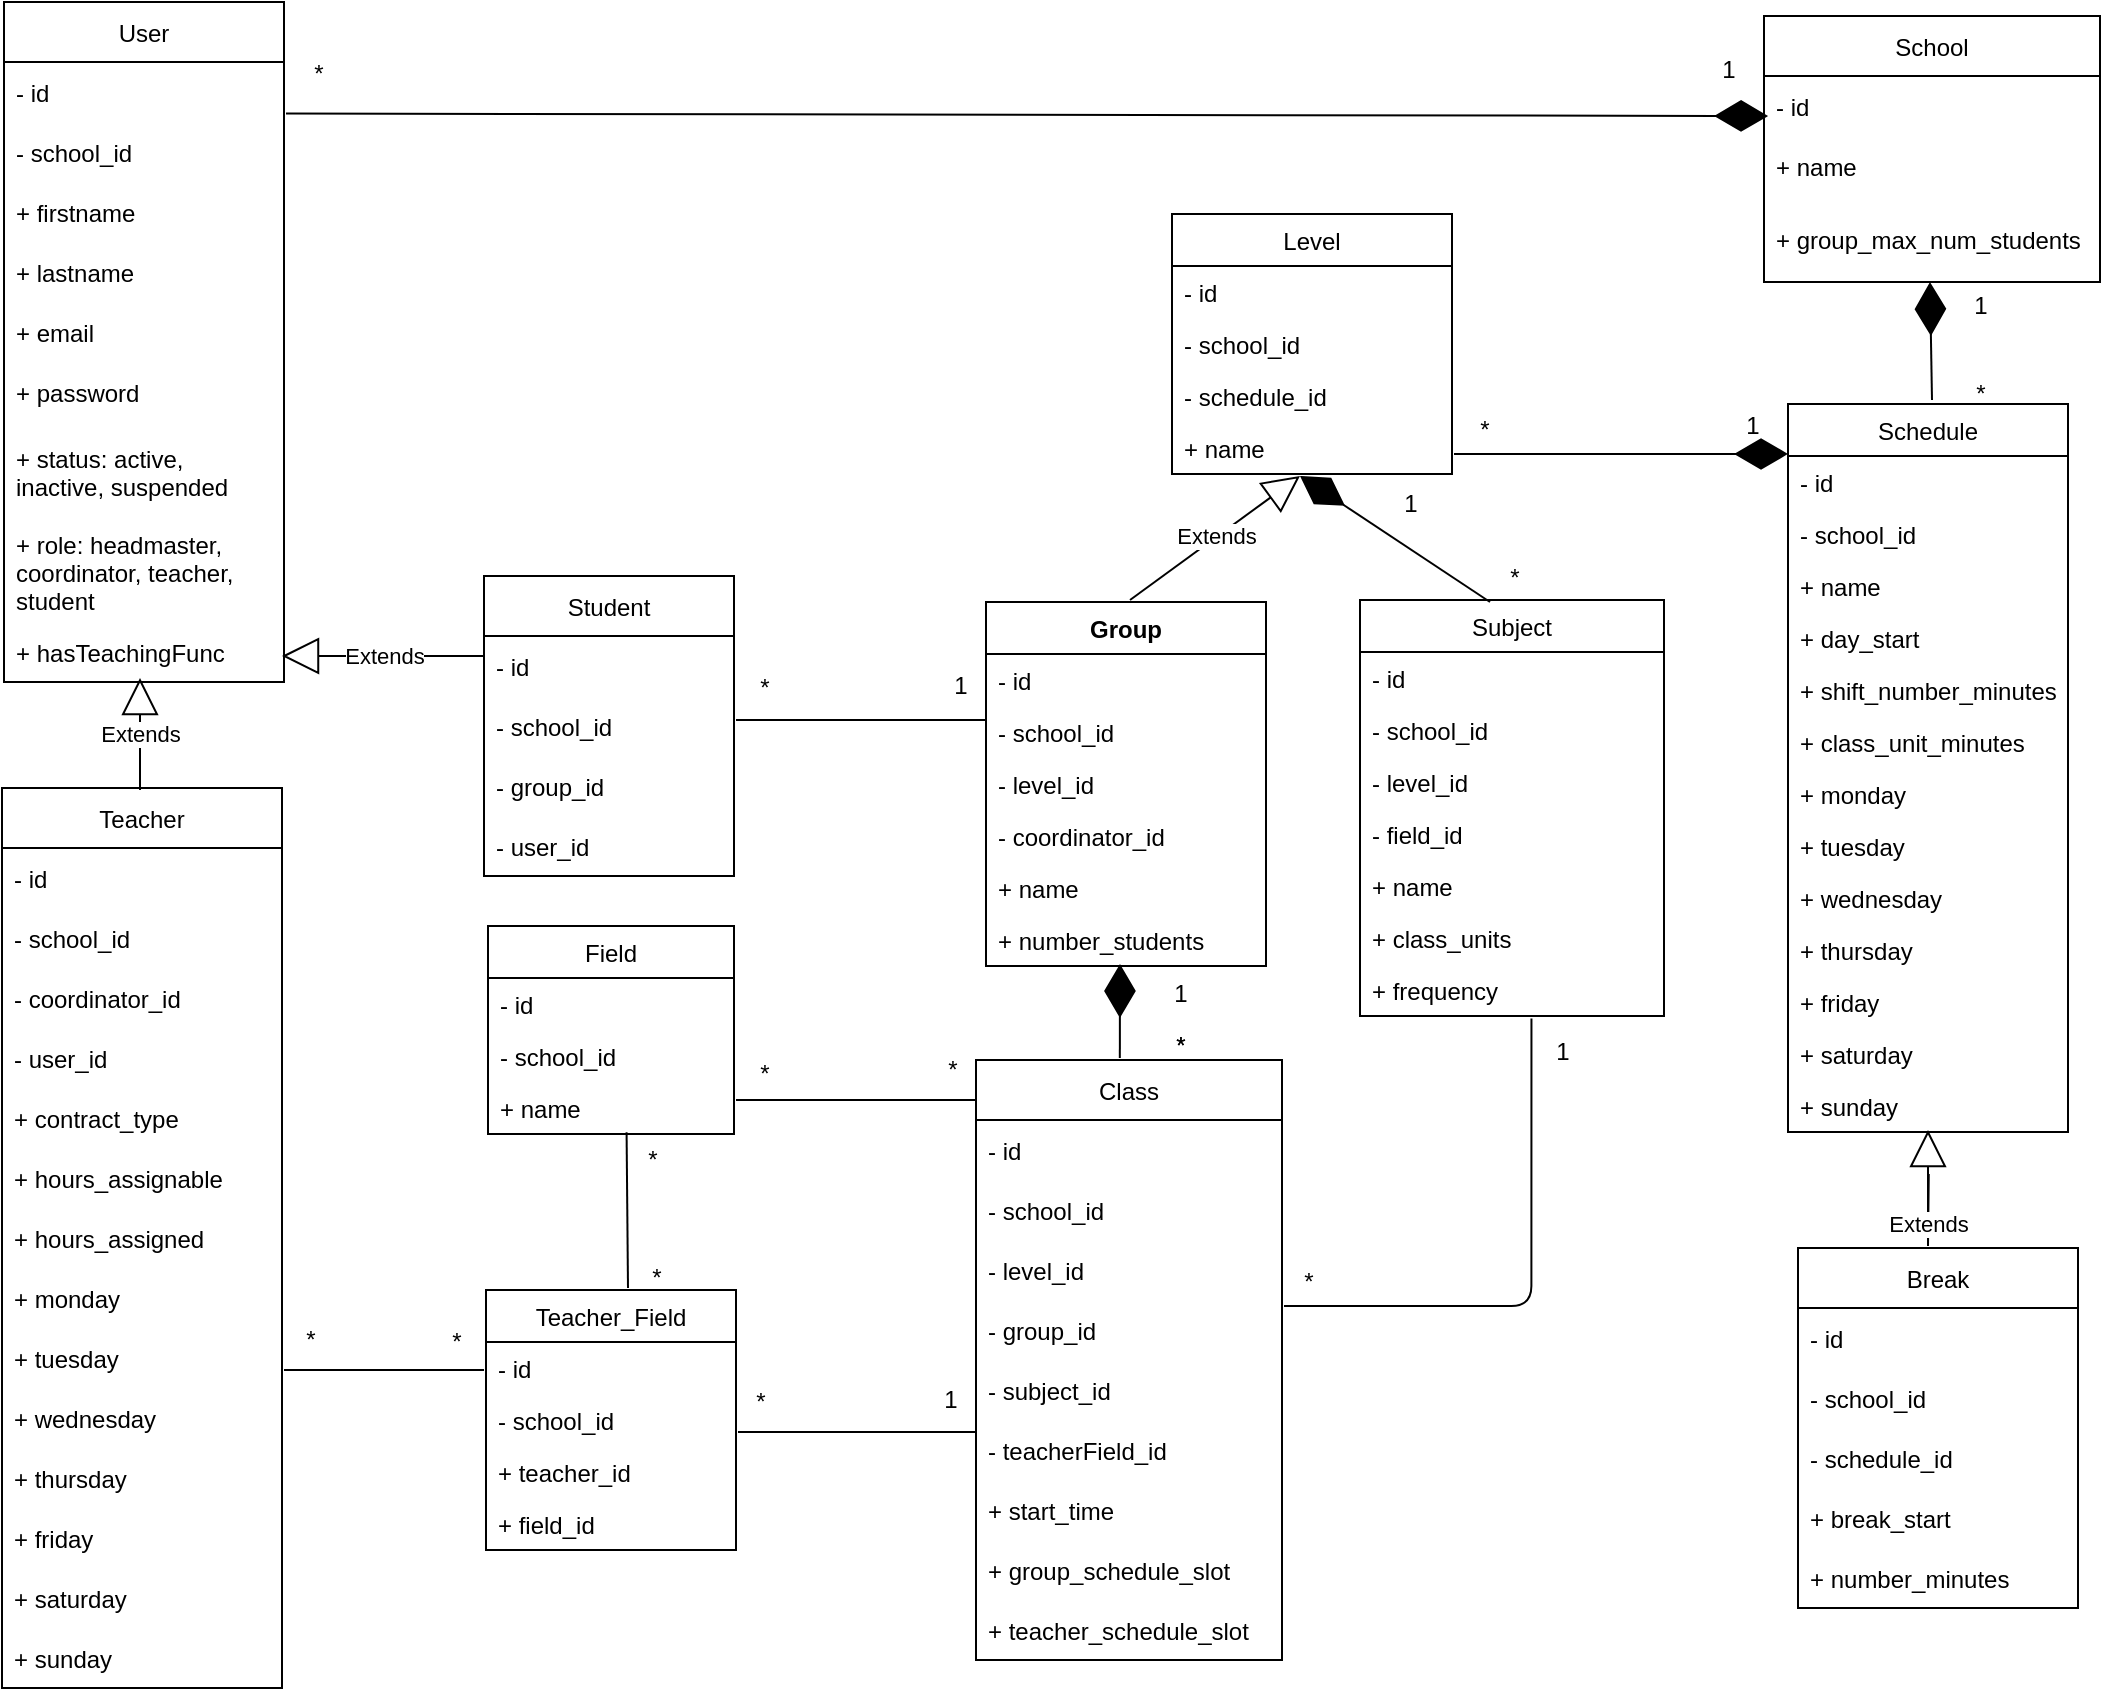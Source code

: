 <mxfile>
    <diagram id="dKwSfpdMRuRXnGm5Fuqc" name="Page-1">
        <mxGraphModel dx="1274" dy="848" grid="1" gridSize="10" guides="1" tooltips="1" connect="1" arrows="1" fold="1" page="1" pageScale="1" pageWidth="1100" pageHeight="850" math="0" shadow="0">
            <root>
                <mxCell id="0"/>
                <mxCell id="1" parent="0"/>
                <mxCell id="171" value="" style="endArrow=diamondThin;endFill=1;endSize=24;html=1;rounded=0;exitX=0.039;exitY=0.825;exitDx=0;exitDy=0;exitPerimeter=0;entryX=0.012;entryY=0.667;entryDx=0;entryDy=0;entryPerimeter=0;" parent="1" target="182" edge="1">
                    <mxGeometry width="160" relative="1" as="geometry">
                        <mxPoint x="169" y="58.75" as="sourcePoint"/>
                        <mxPoint x="900" y="60" as="targetPoint"/>
                    </mxGeometry>
                </mxCell>
                <mxCell id="172" value="User" style="swimlane;fontStyle=0;childLayout=stackLayout;horizontal=1;startSize=30;horizontalStack=0;resizeParent=1;resizeParentMax=0;resizeLast=0;collapsible=1;marginBottom=0;" parent="1" vertex="1">
                    <mxGeometry x="28" y="3" width="140" height="340" as="geometry">
                        <mxRectangle x="260" y="70" width="70" height="30" as="alternateBounds"/>
                    </mxGeometry>
                </mxCell>
                <mxCell id="173" value="- id" style="text;strokeColor=none;fillColor=none;align=left;verticalAlign=middle;spacingLeft=4;spacingRight=4;overflow=hidden;points=[[0,0.5],[1,0.5]];portConstraint=eastwest;rotatable=0;" parent="172" vertex="1">
                    <mxGeometry y="30" width="140" height="30" as="geometry"/>
                </mxCell>
                <mxCell id="174" value="- school_id" style="text;strokeColor=none;fillColor=none;align=left;verticalAlign=middle;spacingLeft=4;spacingRight=4;overflow=hidden;points=[[0,0.5],[1,0.5]];portConstraint=eastwest;rotatable=0;" parent="172" vertex="1">
                    <mxGeometry y="60" width="140" height="30" as="geometry"/>
                </mxCell>
                <mxCell id="175" value="+ firstname" style="text;strokeColor=none;fillColor=none;align=left;verticalAlign=middle;spacingLeft=4;spacingRight=4;overflow=hidden;points=[[0,0.5],[1,0.5]];portConstraint=eastwest;rotatable=0;" parent="172" vertex="1">
                    <mxGeometry y="90" width="140" height="30" as="geometry"/>
                </mxCell>
                <mxCell id="176" value="+ lastname" style="text;strokeColor=none;fillColor=none;align=left;verticalAlign=middle;spacingLeft=4;spacingRight=4;overflow=hidden;points=[[0,0.5],[1,0.5]];portConstraint=eastwest;rotatable=0;" parent="172" vertex="1">
                    <mxGeometry y="120" width="140" height="30" as="geometry"/>
                </mxCell>
                <mxCell id="177" value="+ email" style="text;strokeColor=none;fillColor=none;align=left;verticalAlign=middle;spacingLeft=4;spacingRight=4;overflow=hidden;points=[[0,0.5],[1,0.5]];portConstraint=eastwest;rotatable=0;" parent="172" vertex="1">
                    <mxGeometry y="150" width="140" height="30" as="geometry"/>
                </mxCell>
                <mxCell id="178" value="+ password" style="text;strokeColor=none;fillColor=none;align=left;verticalAlign=middle;spacingLeft=4;spacingRight=4;overflow=hidden;points=[[0,0.5],[1,0.5]];portConstraint=eastwest;rotatable=0;" parent="172" vertex="1">
                    <mxGeometry y="180" width="140" height="30" as="geometry"/>
                </mxCell>
                <mxCell id="179" value="+ status: active,&#10;inactive, suspended" style="text;strokeColor=none;fillColor=none;align=left;verticalAlign=middle;spacingLeft=4;spacingRight=4;overflow=hidden;points=[[0,0.5],[1,0.5]];portConstraint=eastwest;rotatable=0;" parent="172" vertex="1">
                    <mxGeometry y="210" width="140" height="50" as="geometry"/>
                </mxCell>
                <mxCell id="180" value="+ role: headmaster,&#10;coordinator, teacher, &#10;student" style="text;strokeColor=none;fillColor=none;align=left;verticalAlign=middle;spacingLeft=4;spacingRight=4;overflow=hidden;points=[[0,0.5],[1,0.5]];portConstraint=eastwest;rotatable=0;" parent="172" vertex="1">
                    <mxGeometry y="260" width="140" height="50" as="geometry"/>
                </mxCell>
                <mxCell id="277" value="+ hasTeachingFunc" style="text;strokeColor=none;fillColor=none;align=left;verticalAlign=middle;spacingLeft=4;spacingRight=4;overflow=hidden;points=[[0,0.5],[1,0.5]];portConstraint=eastwest;rotatable=0;" parent="172" vertex="1">
                    <mxGeometry y="310" width="140" height="30" as="geometry"/>
                </mxCell>
                <mxCell id="181" value="School" style="swimlane;fontStyle=0;childLayout=stackLayout;horizontal=1;startSize=30;horizontalStack=0;resizeParent=1;resizeParentMax=0;resizeLast=0;collapsible=1;marginBottom=0;strokeColor=default;fillColor=none;" parent="1" vertex="1">
                    <mxGeometry x="908" y="10" width="168" height="133" as="geometry"/>
                </mxCell>
                <mxCell id="182" value="- id" style="text;strokeColor=none;fillColor=none;align=left;verticalAlign=middle;spacingLeft=4;spacingRight=4;overflow=hidden;points=[[0,0.5],[1,0.5]];portConstraint=eastwest;rotatable=0;" parent="181" vertex="1">
                    <mxGeometry y="30" width="168" height="30" as="geometry"/>
                </mxCell>
                <mxCell id="183" value="+ name" style="text;strokeColor=none;fillColor=none;align=left;verticalAlign=middle;spacingLeft=4;spacingRight=4;overflow=hidden;points=[[0,0.5],[1,0.5]];portConstraint=eastwest;rotatable=0;" parent="181" vertex="1">
                    <mxGeometry y="60" width="168" height="30" as="geometry"/>
                </mxCell>
                <mxCell id="351" value="+ group_max_num_students" style="text;strokeColor=none;fillColor=none;align=left;verticalAlign=middle;spacingLeft=4;spacingRight=4;overflow=hidden;points=[[0,0.5],[1,0.5]];portConstraint=eastwest;rotatable=0;" parent="181" vertex="1">
                    <mxGeometry y="90" width="168" height="43" as="geometry"/>
                </mxCell>
                <mxCell id="184" value="Schedule" style="swimlane;fontStyle=0;childLayout=stackLayout;horizontal=1;startSize=26;fillColor=none;horizontalStack=0;resizeParent=1;resizeParentMax=0;resizeLast=0;collapsible=1;marginBottom=0;" parent="1" vertex="1">
                    <mxGeometry x="920" y="204" width="140" height="364" as="geometry"/>
                </mxCell>
                <mxCell id="185" value="- id" style="text;strokeColor=none;fillColor=none;align=left;verticalAlign=top;spacingLeft=4;spacingRight=4;overflow=hidden;rotatable=0;points=[[0,0.5],[1,0.5]];portConstraint=eastwest;" parent="184" vertex="1">
                    <mxGeometry y="26" width="140" height="26" as="geometry"/>
                </mxCell>
                <mxCell id="186" value="- school_id" style="text;strokeColor=none;fillColor=none;align=left;verticalAlign=top;spacingLeft=4;spacingRight=4;overflow=hidden;rotatable=0;points=[[0,0.5],[1,0.5]];portConstraint=eastwest;" parent="184" vertex="1">
                    <mxGeometry y="52" width="140" height="26" as="geometry"/>
                </mxCell>
                <mxCell id="350" value="+ name" style="text;strokeColor=none;fillColor=none;align=left;verticalAlign=top;spacingLeft=4;spacingRight=4;overflow=hidden;rotatable=0;points=[[0,0.5],[1,0.5]];portConstraint=eastwest;" parent="184" vertex="1">
                    <mxGeometry y="78" width="140" height="26" as="geometry"/>
                </mxCell>
                <mxCell id="187" value="+ day_start" style="text;strokeColor=none;fillColor=none;align=left;verticalAlign=top;spacingLeft=4;spacingRight=4;overflow=hidden;rotatable=0;points=[[0,0.5],[1,0.5]];portConstraint=eastwest;" parent="184" vertex="1">
                    <mxGeometry y="104" width="140" height="26" as="geometry"/>
                </mxCell>
                <mxCell id="189" value="+ shift_number_minutes" style="text;strokeColor=none;fillColor=none;align=left;verticalAlign=top;spacingLeft=4;spacingRight=4;overflow=hidden;rotatable=0;points=[[0,0.5],[1,0.5]];portConstraint=eastwest;" parent="184" vertex="1">
                    <mxGeometry y="130" width="140" height="26" as="geometry"/>
                </mxCell>
                <mxCell id="190" value="+ class_unit_minutes" style="text;strokeColor=none;fillColor=none;align=left;verticalAlign=top;spacingLeft=4;spacingRight=4;overflow=hidden;rotatable=0;points=[[0,0.5],[1,0.5]];portConstraint=eastwest;" parent="184" vertex="1">
                    <mxGeometry y="156" width="140" height="26" as="geometry"/>
                </mxCell>
                <mxCell id="188" value="+ monday&#10;" style="text;strokeColor=none;fillColor=none;align=left;verticalAlign=top;spacingLeft=4;spacingRight=4;overflow=hidden;rotatable=0;points=[[0,0.5],[1,0.5]];portConstraint=eastwest;" parent="184" vertex="1">
                    <mxGeometry y="182" width="140" height="26" as="geometry"/>
                </mxCell>
                <mxCell id="340" value="+ tuesday&#10;" style="text;strokeColor=none;fillColor=none;align=left;verticalAlign=top;spacingLeft=4;spacingRight=4;overflow=hidden;rotatable=0;points=[[0,0.5],[1,0.5]];portConstraint=eastwest;" parent="184" vertex="1">
                    <mxGeometry y="208" width="140" height="26" as="geometry"/>
                </mxCell>
                <mxCell id="336" value="+ wednesday&#10;" style="text;strokeColor=none;fillColor=none;align=left;verticalAlign=top;spacingLeft=4;spacingRight=4;overflow=hidden;rotatable=0;points=[[0,0.5],[1,0.5]];portConstraint=eastwest;" parent="184" vertex="1">
                    <mxGeometry y="234" width="140" height="26" as="geometry"/>
                </mxCell>
                <mxCell id="337" value="+ thursday&#10;" style="text;strokeColor=none;fillColor=none;align=left;verticalAlign=top;spacingLeft=4;spacingRight=4;overflow=hidden;rotatable=0;points=[[0,0.5],[1,0.5]];portConstraint=eastwest;" parent="184" vertex="1">
                    <mxGeometry y="260" width="140" height="26" as="geometry"/>
                </mxCell>
                <mxCell id="338" value="+ friday&#10;" style="text;strokeColor=none;fillColor=none;align=left;verticalAlign=top;spacingLeft=4;spacingRight=4;overflow=hidden;rotatable=0;points=[[0,0.5],[1,0.5]];portConstraint=eastwest;" parent="184" vertex="1">
                    <mxGeometry y="286" width="140" height="26" as="geometry"/>
                </mxCell>
                <mxCell id="339" value="+ saturday&#10;" style="text;strokeColor=none;fillColor=none;align=left;verticalAlign=top;spacingLeft=4;spacingRight=4;overflow=hidden;rotatable=0;points=[[0,0.5],[1,0.5]];portConstraint=eastwest;" parent="184" vertex="1">
                    <mxGeometry y="312" width="140" height="26" as="geometry"/>
                </mxCell>
                <mxCell id="341" value="+ sunday&#10;" style="text;strokeColor=none;fillColor=none;align=left;verticalAlign=top;spacingLeft=4;spacingRight=4;overflow=hidden;rotatable=0;points=[[0,0.5],[1,0.5]];portConstraint=eastwest;" parent="184" vertex="1">
                    <mxGeometry y="338" width="140" height="26" as="geometry"/>
                </mxCell>
                <mxCell id="191" value="Break" style="swimlane;fontStyle=0;childLayout=stackLayout;horizontal=1;startSize=30;horizontalStack=0;resizeParent=1;resizeParentMax=0;resizeLast=0;collapsible=1;marginBottom=0;" parent="1" vertex="1">
                    <mxGeometry x="925" y="626" width="140" height="180" as="geometry"/>
                </mxCell>
                <mxCell id="192" value="- id" style="text;strokeColor=none;fillColor=none;align=left;verticalAlign=middle;spacingLeft=4;spacingRight=4;overflow=hidden;points=[[0,0.5],[1,0.5]];portConstraint=eastwest;rotatable=0;" parent="191" vertex="1">
                    <mxGeometry y="30" width="140" height="30" as="geometry"/>
                </mxCell>
                <mxCell id="306" value="- school_id" style="text;strokeColor=none;fillColor=none;align=left;verticalAlign=middle;spacingLeft=4;spacingRight=4;overflow=hidden;points=[[0,0.5],[1,0.5]];portConstraint=eastwest;rotatable=0;" parent="191" vertex="1">
                    <mxGeometry y="60" width="140" height="30" as="geometry"/>
                </mxCell>
                <mxCell id="193" value="- schedule_id" style="text;strokeColor=none;fillColor=none;align=left;verticalAlign=middle;spacingLeft=4;spacingRight=4;overflow=hidden;points=[[0,0.5],[1,0.5]];portConstraint=eastwest;rotatable=0;" parent="191" vertex="1">
                    <mxGeometry y="90" width="140" height="30" as="geometry"/>
                </mxCell>
                <mxCell id="194" value="+ break_start " style="text;strokeColor=none;fillColor=none;align=left;verticalAlign=middle;spacingLeft=4;spacingRight=4;overflow=hidden;points=[[0,0.5],[1,0.5]];portConstraint=eastwest;rotatable=0;" parent="191" vertex="1">
                    <mxGeometry y="120" width="140" height="30" as="geometry"/>
                </mxCell>
                <mxCell id="195" value="+ number_minutes" style="text;strokeColor=none;fillColor=none;align=left;verticalAlign=middle;spacingLeft=4;spacingRight=4;overflow=hidden;points=[[0,0.5],[1,0.5]];portConstraint=eastwest;rotatable=0;" parent="191" vertex="1">
                    <mxGeometry y="150" width="140" height="30" as="geometry"/>
                </mxCell>
                <mxCell id="196" value="Level" style="swimlane;fontStyle=0;childLayout=stackLayout;horizontal=1;startSize=26;fillColor=none;horizontalStack=0;resizeParent=1;resizeParentMax=0;resizeLast=0;collapsible=1;marginBottom=0;" parent="1" vertex="1">
                    <mxGeometry x="612" y="109" width="140" height="130" as="geometry"/>
                </mxCell>
                <mxCell id="197" value="- id" style="text;strokeColor=none;fillColor=none;align=left;verticalAlign=top;spacingLeft=4;spacingRight=4;overflow=hidden;rotatable=0;points=[[0,0.5],[1,0.5]];portConstraint=eastwest;" parent="196" vertex="1">
                    <mxGeometry y="26" width="140" height="26" as="geometry"/>
                </mxCell>
                <mxCell id="198" value="- school_id" style="text;strokeColor=none;fillColor=none;align=left;verticalAlign=top;spacingLeft=4;spacingRight=4;overflow=hidden;rotatable=0;points=[[0,0.5],[1,0.5]];portConstraint=eastwest;" parent="196" vertex="1">
                    <mxGeometry y="52" width="140" height="26" as="geometry"/>
                </mxCell>
                <mxCell id="200" value="- schedule_id" style="text;strokeColor=none;fillColor=none;align=left;verticalAlign=top;spacingLeft=4;spacingRight=4;overflow=hidden;rotatable=0;points=[[0,0.5],[1,0.5]];portConstraint=eastwest;" parent="196" vertex="1">
                    <mxGeometry y="78" width="140" height="26" as="geometry"/>
                </mxCell>
                <mxCell id="201" value="+ name" style="text;strokeColor=none;fillColor=none;align=left;verticalAlign=top;spacingLeft=4;spacingRight=4;overflow=hidden;rotatable=0;points=[[0,0.5],[1,0.5]];portConstraint=eastwest;" parent="196" vertex="1">
                    <mxGeometry y="104" width="140" height="26" as="geometry"/>
                </mxCell>
                <mxCell id="203" value="Subject" style="swimlane;fontStyle=0;childLayout=stackLayout;horizontal=1;startSize=26;fillColor=none;horizontalStack=0;resizeParent=1;resizeParentMax=0;resizeLast=0;collapsible=1;marginBottom=0;" parent="1" vertex="1">
                    <mxGeometry x="706" y="302" width="152" height="208" as="geometry"/>
                </mxCell>
                <mxCell id="204" value="- id" style="text;strokeColor=none;fillColor=none;align=left;verticalAlign=top;spacingLeft=4;spacingRight=4;overflow=hidden;rotatable=0;points=[[0,0.5],[1,0.5]];portConstraint=eastwest;" parent="203" vertex="1">
                    <mxGeometry y="26" width="152" height="26" as="geometry"/>
                </mxCell>
                <mxCell id="308" value="- school_id" style="text;strokeColor=none;fillColor=none;align=left;verticalAlign=top;spacingLeft=4;spacingRight=4;overflow=hidden;rotatable=0;points=[[0,0.5],[1,0.5]];portConstraint=eastwest;" parent="203" vertex="1">
                    <mxGeometry y="52" width="152" height="26" as="geometry"/>
                </mxCell>
                <mxCell id="205" value="- level_id" style="text;strokeColor=none;fillColor=none;align=left;verticalAlign=top;spacingLeft=4;spacingRight=4;overflow=hidden;rotatable=0;points=[[0,0.5],[1,0.5]];portConstraint=eastwest;" parent="203" vertex="1">
                    <mxGeometry y="78" width="152" height="26" as="geometry"/>
                </mxCell>
                <mxCell id="206" value="- field_id" style="text;strokeColor=none;fillColor=none;align=left;verticalAlign=top;spacingLeft=4;spacingRight=4;overflow=hidden;rotatable=0;points=[[0,0.5],[1,0.5]];portConstraint=eastwest;" parent="203" vertex="1">
                    <mxGeometry y="104" width="152" height="26" as="geometry"/>
                </mxCell>
                <mxCell id="207" value="+ name" style="text;strokeColor=none;fillColor=none;align=left;verticalAlign=top;spacingLeft=4;spacingRight=4;overflow=hidden;rotatable=0;points=[[0,0.5],[1,0.5]];portConstraint=eastwest;" parent="203" vertex="1">
                    <mxGeometry y="130" width="152" height="26" as="geometry"/>
                </mxCell>
                <mxCell id="208" value="+ class_units" style="text;strokeColor=none;fillColor=none;align=left;verticalAlign=top;spacingLeft=4;spacingRight=4;overflow=hidden;rotatable=0;points=[[0,0.5],[1,0.5]];portConstraint=eastwest;" parent="203" vertex="1">
                    <mxGeometry y="156" width="152" height="26" as="geometry"/>
                </mxCell>
                <mxCell id="209" value="+ frequency" style="text;strokeColor=none;fillColor=none;align=left;verticalAlign=top;spacingLeft=4;spacingRight=4;overflow=hidden;rotatable=0;points=[[0,0.5],[1,0.5]];portConstraint=eastwest;whiteSpace=wrap;" parent="203" vertex="1">
                    <mxGeometry y="182" width="152" height="26" as="geometry"/>
                </mxCell>
                <mxCell id="210" value="Class" style="swimlane;fontStyle=0;childLayout=stackLayout;horizontal=1;startSize=30;horizontalStack=0;resizeParent=1;resizeParentMax=0;resizeLast=0;collapsible=1;marginBottom=0;" parent="1" vertex="1">
                    <mxGeometry x="514" y="532" width="153" height="300" as="geometry"/>
                </mxCell>
                <mxCell id="211" value="- id" style="text;strokeColor=none;fillColor=none;align=left;verticalAlign=middle;spacingLeft=4;spacingRight=4;overflow=hidden;points=[[0,0.5],[1,0.5]];portConstraint=eastwest;rotatable=0;" parent="210" vertex="1">
                    <mxGeometry y="30" width="153" height="30" as="geometry"/>
                </mxCell>
                <mxCell id="309" value="- school_id" style="text;strokeColor=none;fillColor=none;align=left;verticalAlign=middle;spacingLeft=4;spacingRight=4;overflow=hidden;points=[[0,0.5],[1,0.5]];portConstraint=eastwest;rotatable=0;" parent="210" vertex="1">
                    <mxGeometry y="60" width="153" height="30" as="geometry"/>
                </mxCell>
                <mxCell id="377" value="- level_id" style="text;strokeColor=none;fillColor=none;align=left;verticalAlign=middle;spacingLeft=4;spacingRight=4;overflow=hidden;points=[[0,0.5],[1,0.5]];portConstraint=eastwest;rotatable=0;" vertex="1" parent="210">
                    <mxGeometry y="90" width="153" height="30" as="geometry"/>
                </mxCell>
                <mxCell id="360" value="- group_id" style="text;strokeColor=none;fillColor=none;align=left;verticalAlign=middle;spacingLeft=4;spacingRight=4;overflow=hidden;points=[[0,0.5],[1,0.5]];portConstraint=eastwest;rotatable=0;" parent="210" vertex="1">
                    <mxGeometry y="120" width="153" height="30" as="geometry"/>
                </mxCell>
                <mxCell id="212" value="- subject_id" style="text;strokeColor=none;fillColor=none;align=left;verticalAlign=middle;spacingLeft=4;spacingRight=4;overflow=hidden;points=[[0,0.5],[1,0.5]];portConstraint=eastwest;rotatable=0;" parent="210" vertex="1">
                    <mxGeometry y="150" width="153" height="30" as="geometry"/>
                </mxCell>
                <mxCell id="213" value="- teacherField_id" style="text;strokeColor=none;fillColor=none;align=left;verticalAlign=middle;spacingLeft=4;spacingRight=4;overflow=hidden;points=[[0,0.5],[1,0.5]];portConstraint=eastwest;rotatable=0;" parent="210" vertex="1">
                    <mxGeometry y="180" width="153" height="30" as="geometry"/>
                </mxCell>
                <mxCell id="335" value="+ start_time" style="text;strokeColor=none;fillColor=none;align=left;verticalAlign=middle;spacingLeft=4;spacingRight=4;overflow=hidden;points=[[0,0.5],[1,0.5]];portConstraint=eastwest;rotatable=0;" parent="210" vertex="1">
                    <mxGeometry y="210" width="153" height="30" as="geometry"/>
                </mxCell>
                <mxCell id="349" value="+ group_schedule_slot" style="text;strokeColor=none;fillColor=none;align=left;verticalAlign=middle;spacingLeft=4;spacingRight=4;overflow=hidden;points=[[0,0.5],[1,0.5]];portConstraint=eastwest;rotatable=0;" parent="210" vertex="1">
                    <mxGeometry y="240" width="153" height="30" as="geometry"/>
                </mxCell>
                <mxCell id="214" value="+ teacher_schedule_slot" style="text;strokeColor=none;fillColor=none;align=left;verticalAlign=middle;spacingLeft=4;spacingRight=4;overflow=hidden;points=[[0,0.5],[1,0.5]];portConstraint=eastwest;rotatable=0;" parent="210" vertex="1">
                    <mxGeometry y="270" width="153" height="30" as="geometry"/>
                </mxCell>
                <mxCell id="215" value="Teacher" style="swimlane;fontStyle=0;childLayout=stackLayout;horizontal=1;startSize=30;horizontalStack=0;resizeParent=1;resizeParentMax=0;resizeLast=0;collapsible=1;marginBottom=0;" parent="1" vertex="1">
                    <mxGeometry x="27" y="396" width="140" height="450" as="geometry"/>
                </mxCell>
                <mxCell id="296" value="- id" style="text;strokeColor=none;fillColor=none;align=left;verticalAlign=middle;spacingLeft=4;spacingRight=4;overflow=hidden;points=[[0,0.5],[1,0.5]];portConstraint=eastwest;rotatable=0;" parent="215" vertex="1">
                    <mxGeometry y="30" width="140" height="30" as="geometry"/>
                </mxCell>
                <mxCell id="299" value="- school_id" style="text;strokeColor=none;fillColor=none;align=left;verticalAlign=middle;spacingLeft=4;spacingRight=4;overflow=hidden;points=[[0,0.5],[1,0.5]];portConstraint=eastwest;rotatable=0;" parent="215" vertex="1">
                    <mxGeometry y="60" width="140" height="30" as="geometry"/>
                </mxCell>
                <mxCell id="217" value="- coordinator_id" style="text;strokeColor=none;fillColor=none;align=left;verticalAlign=middle;spacingLeft=4;spacingRight=4;overflow=hidden;points=[[0,0.5],[1,0.5]];portConstraint=eastwest;rotatable=0;" parent="215" vertex="1">
                    <mxGeometry y="90" width="140" height="30" as="geometry"/>
                </mxCell>
                <mxCell id="216" value="- user_id" style="text;strokeColor=none;fillColor=none;align=left;verticalAlign=middle;spacingLeft=4;spacingRight=4;overflow=hidden;points=[[0,0.5],[1,0.5]];portConstraint=eastwest;rotatable=0;" parent="215" vertex="1">
                    <mxGeometry y="120" width="140" height="30" as="geometry"/>
                </mxCell>
                <mxCell id="218" value="+ contract_type" style="text;strokeColor=none;fillColor=none;align=left;verticalAlign=middle;spacingLeft=4;spacingRight=4;overflow=hidden;points=[[0,0.5],[1,0.5]];portConstraint=eastwest;rotatable=0;" parent="215" vertex="1">
                    <mxGeometry y="150" width="140" height="30" as="geometry"/>
                </mxCell>
                <mxCell id="219" value="+ hours_assignable" style="text;strokeColor=none;fillColor=none;align=left;verticalAlign=middle;spacingLeft=4;spacingRight=4;overflow=hidden;points=[[0,0.5],[1,0.5]];portConstraint=eastwest;rotatable=0;" parent="215" vertex="1">
                    <mxGeometry y="180" width="140" height="30" as="geometry"/>
                </mxCell>
                <mxCell id="220" value="+ hours_assigned" style="text;strokeColor=none;fillColor=none;align=left;verticalAlign=middle;spacingLeft=4;spacingRight=4;overflow=hidden;points=[[0,0.5],[1,0.5]];portConstraint=eastwest;rotatable=0;" parent="215" vertex="1">
                    <mxGeometry y="210" width="140" height="30" as="geometry"/>
                </mxCell>
                <mxCell id="342" value="+ monday" style="text;strokeColor=none;fillColor=none;align=left;verticalAlign=middle;spacingLeft=4;spacingRight=4;overflow=hidden;points=[[0,0.5],[1,0.5]];portConstraint=eastwest;rotatable=0;" parent="215" vertex="1">
                    <mxGeometry y="240" width="140" height="30" as="geometry"/>
                </mxCell>
                <mxCell id="343" value="+ tuesday" style="text;strokeColor=none;fillColor=none;align=left;verticalAlign=middle;spacingLeft=4;spacingRight=4;overflow=hidden;points=[[0,0.5],[1,0.5]];portConstraint=eastwest;rotatable=0;" parent="215" vertex="1">
                    <mxGeometry y="270" width="140" height="30" as="geometry"/>
                </mxCell>
                <mxCell id="344" value="+ wednesday" style="text;strokeColor=none;fillColor=none;align=left;verticalAlign=middle;spacingLeft=4;spacingRight=4;overflow=hidden;points=[[0,0.5],[1,0.5]];portConstraint=eastwest;rotatable=0;" parent="215" vertex="1">
                    <mxGeometry y="300" width="140" height="30" as="geometry"/>
                </mxCell>
                <mxCell id="345" value="+ thursday" style="text;strokeColor=none;fillColor=none;align=left;verticalAlign=middle;spacingLeft=4;spacingRight=4;overflow=hidden;points=[[0,0.5],[1,0.5]];portConstraint=eastwest;rotatable=0;" parent="215" vertex="1">
                    <mxGeometry y="330" width="140" height="30" as="geometry"/>
                </mxCell>
                <mxCell id="346" value="+ friday" style="text;strokeColor=none;fillColor=none;align=left;verticalAlign=middle;spacingLeft=4;spacingRight=4;overflow=hidden;points=[[0,0.5],[1,0.5]];portConstraint=eastwest;rotatable=0;" parent="215" vertex="1">
                    <mxGeometry y="360" width="140" height="30" as="geometry"/>
                </mxCell>
                <mxCell id="347" value="+ saturday" style="text;strokeColor=none;fillColor=none;align=left;verticalAlign=middle;spacingLeft=4;spacingRight=4;overflow=hidden;points=[[0,0.5],[1,0.5]];portConstraint=eastwest;rotatable=0;" parent="215" vertex="1">
                    <mxGeometry y="390" width="140" height="30" as="geometry"/>
                </mxCell>
                <mxCell id="348" value="+ sunday" style="text;strokeColor=none;fillColor=none;align=left;verticalAlign=middle;spacingLeft=4;spacingRight=4;overflow=hidden;points=[[0,0.5],[1,0.5]];portConstraint=eastwest;rotatable=0;" parent="215" vertex="1">
                    <mxGeometry y="420" width="140" height="30" as="geometry"/>
                </mxCell>
                <mxCell id="221" value="Student" style="swimlane;fontStyle=0;childLayout=stackLayout;horizontal=1;startSize=30;horizontalStack=0;resizeParent=1;resizeParentMax=0;resizeLast=0;collapsible=1;marginBottom=0;" parent="1" vertex="1">
                    <mxGeometry x="268" y="290" width="125" height="150" as="geometry"/>
                </mxCell>
                <mxCell id="297" value="- id" style="text;strokeColor=none;fillColor=none;align=left;verticalAlign=middle;spacingLeft=4;spacingRight=4;overflow=hidden;points=[[0,0.5],[1,0.5]];portConstraint=eastwest;rotatable=0;" parent="221" vertex="1">
                    <mxGeometry y="30" width="125" height="30" as="geometry"/>
                </mxCell>
                <mxCell id="305" value="- school_id" style="text;strokeColor=none;fillColor=none;align=left;verticalAlign=middle;spacingLeft=4;spacingRight=4;overflow=hidden;points=[[0,0.5],[1,0.5]];portConstraint=eastwest;rotatable=0;" parent="221" vertex="1">
                    <mxGeometry y="60" width="125" height="30" as="geometry"/>
                </mxCell>
                <mxCell id="223" value="- group_id" style="text;strokeColor=none;fillColor=none;align=left;verticalAlign=middle;spacingLeft=4;spacingRight=4;overflow=hidden;points=[[0,0.5],[1,0.5]];portConstraint=eastwest;rotatable=0;" parent="221" vertex="1">
                    <mxGeometry y="90" width="125" height="30" as="geometry"/>
                </mxCell>
                <mxCell id="222" value="- user_id" style="text;strokeColor=none;fillColor=none;align=left;verticalAlign=middle;spacingLeft=4;spacingRight=4;overflow=hidden;points=[[0,0.5],[1,0.5]];portConstraint=eastwest;rotatable=0;" parent="221" vertex="1">
                    <mxGeometry y="120" width="125" height="30" as="geometry"/>
                </mxCell>
                <mxCell id="224" value="Teacher_Field" style="swimlane;fontStyle=0;childLayout=stackLayout;horizontal=1;startSize=26;fillColor=none;horizontalStack=0;resizeParent=1;resizeParentMax=0;resizeLast=0;collapsible=1;marginBottom=0;" parent="1" vertex="1">
                    <mxGeometry x="269" y="647" width="125" height="130" as="geometry"/>
                </mxCell>
                <mxCell id="225" value="- id" style="text;strokeColor=none;fillColor=none;align=left;verticalAlign=top;spacingLeft=4;spacingRight=4;overflow=hidden;rotatable=0;points=[[0,0.5],[1,0.5]];portConstraint=eastwest;" parent="224" vertex="1">
                    <mxGeometry y="26" width="125" height="26" as="geometry"/>
                </mxCell>
                <mxCell id="301" value="- school_id" style="text;strokeColor=none;fillColor=none;align=left;verticalAlign=top;spacingLeft=4;spacingRight=4;overflow=hidden;rotatable=0;points=[[0,0.5],[1,0.5]];portConstraint=eastwest;" parent="224" vertex="1">
                    <mxGeometry y="52" width="125" height="26" as="geometry"/>
                </mxCell>
                <mxCell id="227" value="+ teacher_id" style="text;strokeColor=none;fillColor=none;align=left;verticalAlign=top;spacingLeft=4;spacingRight=4;overflow=hidden;rotatable=0;points=[[0,0.5],[1,0.5]];portConstraint=eastwest;" parent="224" vertex="1">
                    <mxGeometry y="78" width="125" height="26" as="geometry"/>
                </mxCell>
                <mxCell id="226" value="+ field_id" style="text;strokeColor=none;fillColor=none;align=left;verticalAlign=top;spacingLeft=4;spacingRight=4;overflow=hidden;rotatable=0;points=[[0,0.5],[1,0.5]];portConstraint=eastwest;" parent="224" vertex="1">
                    <mxGeometry y="104" width="125" height="26" as="geometry"/>
                </mxCell>
                <mxCell id="228" value="Extends" style="endArrow=block;endSize=16;endFill=0;html=1;rounded=0;entryX=0.45;entryY=0.933;entryDx=0;entryDy=0;entryPerimeter=0;" parent="1" edge="1">
                    <mxGeometry width="160" relative="1" as="geometry">
                        <mxPoint x="96" y="397" as="sourcePoint"/>
                        <mxPoint x="96.0" y="341" as="targetPoint"/>
                    </mxGeometry>
                </mxCell>
                <mxCell id="229" value="Extends" style="endArrow=block;endSize=16;endFill=0;html=1;rounded=0;" parent="1" edge="1">
                    <mxGeometry x="-0.001" width="160" relative="1" as="geometry">
                        <mxPoint x="268" y="330" as="sourcePoint"/>
                        <mxPoint x="167" y="330" as="targetPoint"/>
                        <mxPoint as="offset"/>
                    </mxGeometry>
                </mxCell>
                <mxCell id="230" value="Extends" style="endArrow=block;endSize=16;endFill=0;html=1;rounded=0;exitX=0.5;exitY=0;exitDx=0;exitDy=0;" parent="1" edge="1">
                    <mxGeometry width="160" relative="1" as="geometry">
                        <mxPoint x="990.38" y="589.01" as="sourcePoint"/>
                        <mxPoint x="990" y="567" as="targetPoint"/>
                        <Array as="points">
                            <mxPoint x="990" y="625"/>
                        </Array>
                    </mxGeometry>
                </mxCell>
                <mxCell id="231" value="1" style="text;html=1;align=center;verticalAlign=middle;resizable=0;points=[];autosize=1;strokeColor=none;fillColor=none;" parent="1" vertex="1">
                    <mxGeometry x="875" y="22" width="30" height="30" as="geometry"/>
                </mxCell>
                <mxCell id="234" value="*" style="text;html=1;align=center;verticalAlign=middle;resizable=0;points=[];autosize=1;strokeColor=none;fillColor=none;" parent="1" vertex="1">
                    <mxGeometry x="1001" y="184" width="30" height="30" as="geometry"/>
                </mxCell>
                <mxCell id="235" value="" style="endArrow=diamondThin;endFill=1;endSize=24;html=1;rounded=0;" parent="1" edge="1">
                    <mxGeometry width="160" relative="1" as="geometry">
                        <mxPoint x="771" y="303" as="sourcePoint"/>
                        <mxPoint x="676" y="240" as="targetPoint"/>
                    </mxGeometry>
                </mxCell>
                <mxCell id="236" value="1" style="text;html=1;align=center;verticalAlign=middle;resizable=0;points=[];autosize=1;strokeColor=none;fillColor=none;" parent="1" vertex="1">
                    <mxGeometry x="716" y="239" width="30" height="30" as="geometry"/>
                </mxCell>
                <mxCell id="237" value="*" style="text;html=1;align=center;verticalAlign=middle;resizable=0;points=[];autosize=1;strokeColor=none;fillColor=none;" parent="1" vertex="1">
                    <mxGeometry x="768" y="276" width="30" height="30" as="geometry"/>
                </mxCell>
                <mxCell id="238" value="" style="endArrow=diamondThin;endFill=1;endSize=24;html=1;rounded=0;exitX=0.492;exitY=0.033;exitDx=0;exitDy=0;exitPerimeter=0;" parent="1" edge="1">
                    <mxGeometry width="160" relative="1" as="geometry">
                        <mxPoint x="585.92" y="530.95" as="sourcePoint"/>
                        <mxPoint x="586" y="484" as="targetPoint"/>
                    </mxGeometry>
                </mxCell>
                <mxCell id="239" value="1" style="text;html=1;align=center;verticalAlign=middle;resizable=0;points=[];autosize=1;strokeColor=none;fillColor=none;" parent="1" vertex="1">
                    <mxGeometry x="601" y="484" width="30" height="30" as="geometry"/>
                </mxCell>
                <mxCell id="240" value="*" style="text;html=1;align=center;verticalAlign=middle;resizable=0;points=[];autosize=1;strokeColor=none;fillColor=none;" parent="1" vertex="1">
                    <mxGeometry x="601" y="510" width="30" height="30" as="geometry"/>
                </mxCell>
                <mxCell id="241" value="Field" style="swimlane;fontStyle=0;childLayout=stackLayout;horizontal=1;startSize=26;fillColor=none;horizontalStack=0;resizeParent=1;resizeParentMax=0;resizeLast=0;collapsible=1;marginBottom=0;" parent="1" vertex="1">
                    <mxGeometry x="270" y="465" width="123" height="104" as="geometry"/>
                </mxCell>
                <mxCell id="242" value="- id" style="text;strokeColor=none;fillColor=none;align=left;verticalAlign=top;spacingLeft=4;spacingRight=4;overflow=hidden;rotatable=0;points=[[0,0.5],[1,0.5]];portConstraint=eastwest;" parent="241" vertex="1">
                    <mxGeometry y="26" width="123" height="26" as="geometry"/>
                </mxCell>
                <mxCell id="243" value="- school_id" style="text;strokeColor=none;fillColor=none;align=left;verticalAlign=top;spacingLeft=4;spacingRight=4;overflow=hidden;rotatable=0;points=[[0,0.5],[1,0.5]];portConstraint=eastwest;" parent="241" vertex="1">
                    <mxGeometry y="52" width="123" height="26" as="geometry"/>
                </mxCell>
                <mxCell id="295" value="+ name" style="text;strokeColor=none;fillColor=none;align=left;verticalAlign=top;spacingLeft=4;spacingRight=4;overflow=hidden;rotatable=0;points=[[0,0.5],[1,0.5]];portConstraint=eastwest;" parent="241" vertex="1">
                    <mxGeometry y="78" width="123" height="26" as="geometry"/>
                </mxCell>
                <mxCell id="244" value="" style="endArrow=none;endFill=1;endSize=24;html=1;rounded=0;exitX=0.967;exitY=0.9;exitDx=0;exitDy=0;exitPerimeter=0;" parent="1" edge="1">
                    <mxGeometry width="160" relative="1" as="geometry">
                        <mxPoint x="268.01" y="687" as="sourcePoint"/>
                        <mxPoint x="168" y="687" as="targetPoint"/>
                    </mxGeometry>
                </mxCell>
                <mxCell id="245" value="*" style="text;html=1;align=center;verticalAlign=middle;resizable=0;points=[];autosize=1;strokeColor=none;fillColor=none;" parent="1" vertex="1">
                    <mxGeometry x="339" y="626" width="30" height="30" as="geometry"/>
                </mxCell>
                <mxCell id="246" value="*" style="text;html=1;align=center;verticalAlign=middle;resizable=0;points=[];autosize=1;strokeColor=none;fillColor=none;" parent="1" vertex="1">
                    <mxGeometry x="337" y="567" width="30" height="30" as="geometry"/>
                </mxCell>
                <mxCell id="247" value="1" style="text;html=1;align=center;verticalAlign=middle;resizable=0;points=[];autosize=1;strokeColor=none;fillColor=none;" parent="1" vertex="1">
                    <mxGeometry x="887" y="200" width="30" height="30" as="geometry"/>
                </mxCell>
                <mxCell id="248" value="*" style="text;html=1;align=center;verticalAlign=middle;resizable=0;points=[];autosize=1;strokeColor=none;fillColor=none;" parent="1" vertex="1">
                    <mxGeometry x="753" y="202" width="30" height="30" as="geometry"/>
                </mxCell>
                <mxCell id="261" value="*" style="text;html=1;align=center;verticalAlign=middle;resizable=0;points=[];autosize=1;strokeColor=none;fillColor=none;" parent="1" vertex="1">
                    <mxGeometry x="170" y="24" width="30" height="30" as="geometry"/>
                </mxCell>
                <mxCell id="262" value="" style="endArrow=none;html=1;entryX=0.5;entryY=0;entryDx=0;entryDy=0;exitX=0.533;exitY=1.121;exitDx=0;exitDy=0;exitPerimeter=0;" parent="1" edge="1">
                    <mxGeometry width="50" height="50" relative="1" as="geometry">
                        <mxPoint x="339.29" y="568.146" as="sourcePoint"/>
                        <mxPoint x="340" y="646.0" as="targetPoint"/>
                    </mxGeometry>
                </mxCell>
                <mxCell id="263" value="*" style="text;html=1;align=center;verticalAlign=middle;resizable=0;points=[];autosize=1;strokeColor=none;fillColor=none;" parent="1" vertex="1">
                    <mxGeometry x="166" y="657" width="30" height="30" as="geometry"/>
                </mxCell>
                <mxCell id="264" value="*" style="text;html=1;align=center;verticalAlign=middle;resizable=0;points=[];autosize=1;strokeColor=none;fillColor=none;" parent="1" vertex="1">
                    <mxGeometry x="393" y="524" width="30" height="30" as="geometry"/>
                </mxCell>
                <mxCell id="265" value="*" style="text;html=1;align=center;verticalAlign=middle;resizable=0;points=[];autosize=1;strokeColor=none;fillColor=none;" parent="1" vertex="1">
                    <mxGeometry x="487" y="522" width="30" height="30" as="geometry"/>
                </mxCell>
                <mxCell id="266" value="" style="endArrow=none;endFill=1;endSize=24;html=1;rounded=0;entryX=1.024;entryY=0.192;entryDx=0;entryDy=0;exitX=0;exitY=0.5;exitDx=0;exitDy=0;entryPerimeter=0;" parent="1" edge="1">
                    <mxGeometry width="160" relative="1" as="geometry">
                        <mxPoint x="514" y="552" as="sourcePoint"/>
                        <mxPoint x="394" y="552" as="targetPoint"/>
                    </mxGeometry>
                </mxCell>
                <mxCell id="267" value="" style="endArrow=diamondThin;endFill=1;endSize=24;html=1;rounded=0;exitX=0.3;exitY=1.067;exitDx=0;exitDy=0;exitPerimeter=0;" parent="1" edge="1">
                    <mxGeometry width="160" relative="1" as="geometry">
                        <mxPoint x="753" y="229" as="sourcePoint"/>
                        <mxPoint x="920" y="229" as="targetPoint"/>
                    </mxGeometry>
                </mxCell>
                <mxCell id="278" value="Group" style="swimlane;fontStyle=1;childLayout=stackLayout;horizontal=1;startSize=26;fillColor=none;horizontalStack=0;resizeParent=1;resizeParentMax=0;resizeLast=0;collapsible=1;marginBottom=0;" parent="1" vertex="1">
                    <mxGeometry x="519" y="303" width="140" height="182" as="geometry"/>
                </mxCell>
                <mxCell id="286" value="- id" style="text;strokeColor=none;fillColor=none;align=left;verticalAlign=top;spacingLeft=4;spacingRight=4;overflow=hidden;rotatable=0;points=[[0,0.5],[1,0.5]];portConstraint=eastwest;" parent="278" vertex="1">
                    <mxGeometry y="26" width="140" height="26" as="geometry"/>
                </mxCell>
                <mxCell id="307" value="- school_id" style="text;strokeColor=none;fillColor=none;align=left;verticalAlign=top;spacingLeft=4;spacingRight=4;overflow=hidden;rotatable=0;points=[[0,0.5],[1,0.5]];portConstraint=eastwest;" parent="278" vertex="1">
                    <mxGeometry y="52" width="140" height="26" as="geometry"/>
                </mxCell>
                <mxCell id="283" value="- level_id" style="text;strokeColor=none;fillColor=none;align=left;verticalAlign=top;spacingLeft=4;spacingRight=4;overflow=hidden;rotatable=0;points=[[0,0.5],[1,0.5]];portConstraint=eastwest;" parent="278" vertex="1">
                    <mxGeometry y="78" width="140" height="26" as="geometry"/>
                </mxCell>
                <mxCell id="358" value="- coordinator_id" style="text;strokeColor=none;fillColor=none;align=left;verticalAlign=top;spacingLeft=4;spacingRight=4;overflow=hidden;rotatable=0;points=[[0,0.5],[1,0.5]];portConstraint=eastwest;" parent="278" vertex="1">
                    <mxGeometry y="104" width="140" height="26" as="geometry"/>
                </mxCell>
                <mxCell id="284" value="+ name" style="text;strokeColor=none;fillColor=none;align=left;verticalAlign=top;spacingLeft=4;spacingRight=4;overflow=hidden;rotatable=0;points=[[0,0.5],[1,0.5]];portConstraint=eastwest;" parent="278" vertex="1">
                    <mxGeometry y="130" width="140" height="26" as="geometry"/>
                </mxCell>
                <mxCell id="285" value="+ number_students" style="text;strokeColor=none;fillColor=none;align=left;verticalAlign=top;spacingLeft=4;spacingRight=4;overflow=hidden;rotatable=0;points=[[0,0.5],[1,0.5]];portConstraint=eastwest;" parent="278" vertex="1">
                    <mxGeometry y="156" width="140" height="26" as="geometry"/>
                </mxCell>
                <mxCell id="289" value="Extends" style="endArrow=block;endSize=16;endFill=0;html=1;rounded=0;" parent="1" edge="1">
                    <mxGeometry x="0.021" width="160" relative="1" as="geometry">
                        <mxPoint x="591" y="302" as="sourcePoint"/>
                        <mxPoint x="676" y="240" as="targetPoint"/>
                        <mxPoint as="offset"/>
                    </mxGeometry>
                </mxCell>
                <mxCell id="292" value="" style="endArrow=none;html=1;exitX=1;exitY=0.5;exitDx=0;exitDy=0;" parent="1" edge="1">
                    <mxGeometry width="50" height="50" relative="1" as="geometry">
                        <mxPoint x="394" y="362" as="sourcePoint"/>
                        <mxPoint x="519" y="362" as="targetPoint"/>
                    </mxGeometry>
                </mxCell>
                <mxCell id="293" value="*" style="text;html=1;align=center;verticalAlign=middle;resizable=0;points=[];autosize=1;strokeColor=none;fillColor=none;" parent="1" vertex="1">
                    <mxGeometry x="393" y="331.32" width="30" height="30" as="geometry"/>
                </mxCell>
                <mxCell id="294" value="1" style="text;html=1;align=center;verticalAlign=middle;resizable=0;points=[];autosize=1;strokeColor=none;fillColor=none;" parent="1" vertex="1">
                    <mxGeometry x="491.18" y="330.32" width="30" height="30" as="geometry"/>
                </mxCell>
                <mxCell id="300" value="*" style="text;html=1;align=center;verticalAlign=middle;resizable=0;points=[];autosize=1;strokeColor=none;fillColor=none;" parent="1" vertex="1">
                    <mxGeometry x="239" y="658" width="30" height="30" as="geometry"/>
                </mxCell>
                <mxCell id="352" value="" style="endArrow=diamondThin;endFill=1;endSize=24;html=1;rounded=0;entryX=0.494;entryY=1;entryDx=0;entryDy=0;entryPerimeter=0;" parent="1" target="351" edge="1">
                    <mxGeometry width="160" relative="1" as="geometry">
                        <mxPoint x="992" y="202" as="sourcePoint"/>
                        <mxPoint x="992" y="150" as="targetPoint"/>
                    </mxGeometry>
                </mxCell>
                <mxCell id="353" value="1" style="text;html=1;align=center;verticalAlign=middle;resizable=0;points=[];autosize=1;strokeColor=none;fillColor=none;" parent="1" vertex="1">
                    <mxGeometry x="1001" y="140" width="30" height="30" as="geometry"/>
                </mxCell>
                <mxCell id="361" value="" style="endArrow=none;html=1;exitX=-0.016;exitY=0.756;exitDx=0;exitDy=0;exitPerimeter=0;" parent="1" edge="1">
                    <mxGeometry width="50" height="50" relative="1" as="geometry">
                        <mxPoint x="395" y="718" as="sourcePoint"/>
                        <mxPoint x="514" y="718" as="targetPoint"/>
                    </mxGeometry>
                </mxCell>
                <mxCell id="362" value="*" style="text;html=1;align=center;verticalAlign=middle;resizable=0;points=[];autosize=1;strokeColor=none;fillColor=none;" parent="1" vertex="1">
                    <mxGeometry x="390.82" y="687.66" width="30" height="30" as="geometry"/>
                </mxCell>
                <mxCell id="363" value="1" style="text;html=1;align=center;verticalAlign=middle;resizable=0;points=[];autosize=1;strokeColor=none;fillColor=none;" parent="1" vertex="1">
                    <mxGeometry x="486" y="686.66" width="30" height="30" as="geometry"/>
                </mxCell>
                <mxCell id="373" value="" style="endArrow=none;html=1;exitX=-0.016;exitY=0.756;exitDx=0;exitDy=0;exitPerimeter=0;edgeStyle=orthogonalEdgeStyle;entryX=0.564;entryY=1.049;entryDx=0;entryDy=0;entryPerimeter=0;" parent="1" target="209" edge="1">
                    <mxGeometry width="50" height="50" relative="1" as="geometry">
                        <mxPoint x="668" y="655.0" as="sourcePoint"/>
                        <mxPoint x="790" y="655" as="targetPoint"/>
                        <Array as="points">
                            <mxPoint x="792" y="655"/>
                        </Array>
                    </mxGeometry>
                </mxCell>
                <mxCell id="374" value="*" style="text;html=1;align=center;verticalAlign=middle;resizable=0;points=[];autosize=1;strokeColor=none;fillColor=none;" parent="1" vertex="1">
                    <mxGeometry x="601" y="510" width="30" height="30" as="geometry"/>
                </mxCell>
                <mxCell id="375" value="1" style="text;html=1;align=center;verticalAlign=middle;resizable=0;points=[];autosize=1;strokeColor=none;fillColor=none;" parent="1" vertex="1">
                    <mxGeometry x="792" y="513" width="30" height="30" as="geometry"/>
                </mxCell>
                <mxCell id="376" value="*" style="text;html=1;align=center;verticalAlign=middle;resizable=0;points=[];autosize=1;strokeColor=none;fillColor=none;" parent="1" vertex="1">
                    <mxGeometry x="665" y="628" width="30" height="30" as="geometry"/>
                </mxCell>
            </root>
        </mxGraphModel>
    </diagram>
</mxfile>